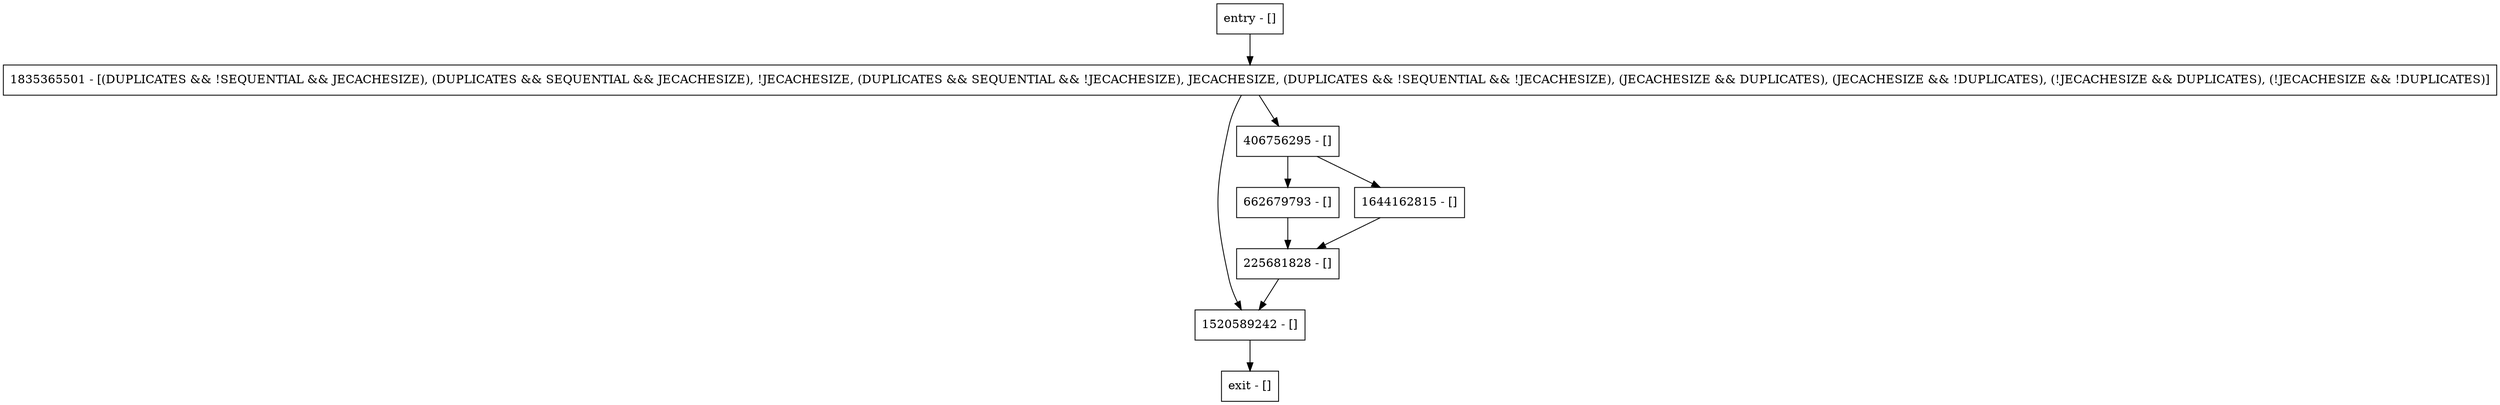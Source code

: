 digraph dumpToString {
node [shape=record];
225681828 [label="225681828 - []"];
entry [label="entry - []"];
exit [label="exit - []"];
662679793 [label="662679793 - []"];
1644162815 [label="1644162815 - []"];
1835365501 [label="1835365501 - [(DUPLICATES && !SEQUENTIAL && JECACHESIZE), (DUPLICATES && SEQUENTIAL && JECACHESIZE), !JECACHESIZE, (DUPLICATES && SEQUENTIAL && !JECACHESIZE), JECACHESIZE, (DUPLICATES && !SEQUENTIAL && !JECACHESIZE), (JECACHESIZE && DUPLICATES), (JECACHESIZE && !DUPLICATES), (!JECACHESIZE && DUPLICATES), (!JECACHESIZE && !DUPLICATES)]"];
1520589242 [label="1520589242 - []"];
406756295 [label="406756295 - []"];
entry;
exit;
225681828 -> 1520589242;
entry -> 1835365501;
662679793 -> 225681828;
1644162815 -> 225681828;
1835365501 -> 1520589242;
1835365501 -> 406756295;
1520589242 -> exit;
406756295 -> 662679793;
406756295 -> 1644162815;
}

